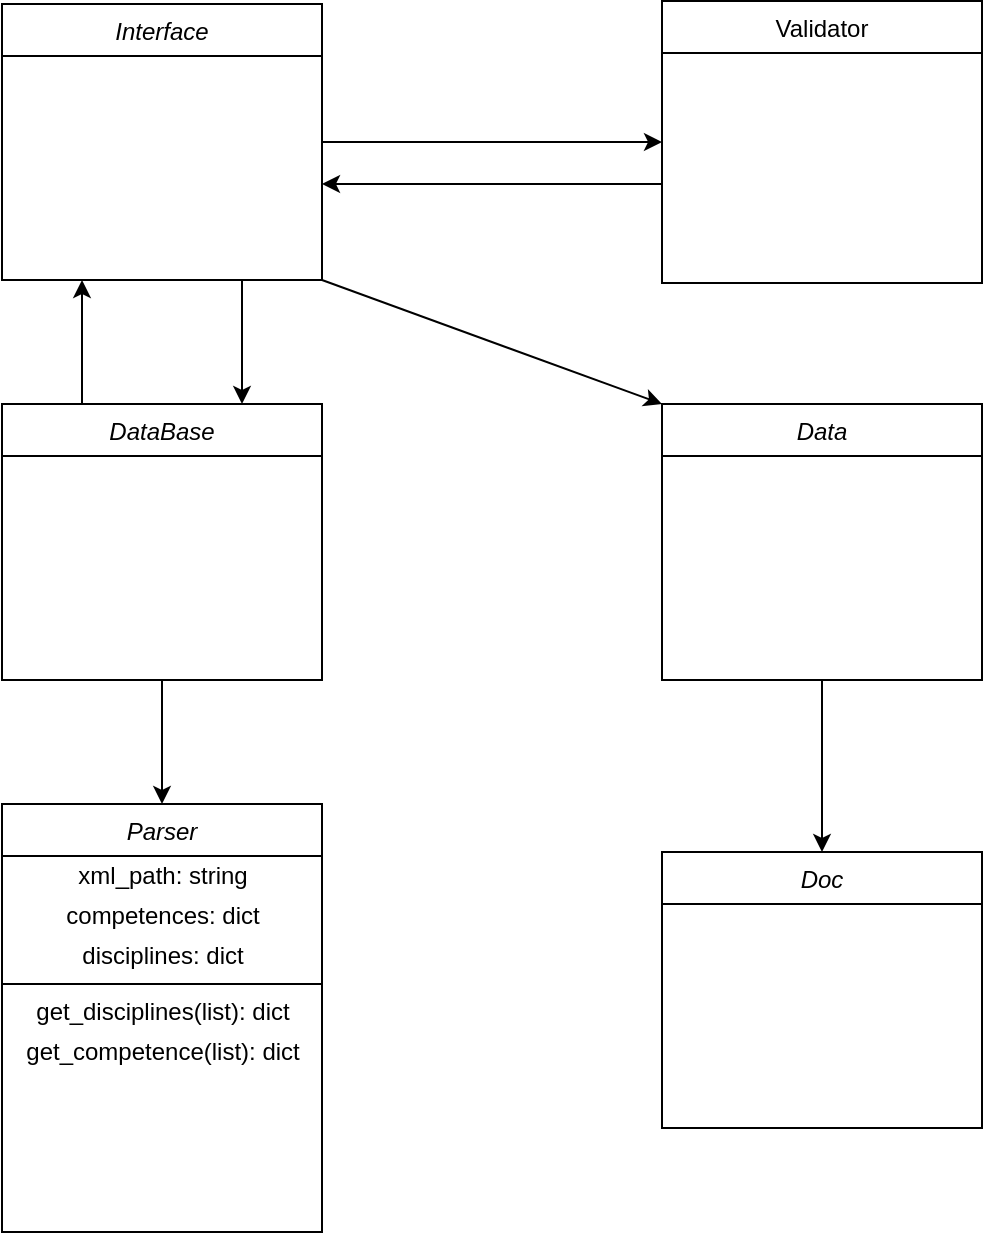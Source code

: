 <mxfile version="14.8.0" type="device"><diagram id="C5RBs43oDa-KdzZeNtuy" name="Page-1"><mxGraphModel dx="868" dy="482" grid="1" gridSize="10" guides="1" tooltips="1" connect="1" arrows="1" fold="1" page="1" pageScale="1" pageWidth="827" pageHeight="1169" math="0" shadow="0"><root><mxCell id="WIyWlLk6GJQsqaUBKTNV-0"/><mxCell id="WIyWlLk6GJQsqaUBKTNV-1" parent="WIyWlLk6GJQsqaUBKTNV-0"/><mxCell id="IRE0QzunVFR8A3HxUKwe-11" style="edgeStyle=orthogonalEdgeStyle;rounded=0;orthogonalLoop=1;jettySize=auto;html=1;entryX=0;entryY=0.5;entryDx=0;entryDy=0;" parent="WIyWlLk6GJQsqaUBKTNV-1" source="zkfFHV4jXpPFQw0GAbJ--0" target="zkfFHV4jXpPFQw0GAbJ--17" edge="1"><mxGeometry relative="1" as="geometry"><mxPoint x="300" y="189" as="targetPoint"/></mxGeometry></mxCell><mxCell id="IRE0QzunVFR8A3HxUKwe-14" style="rounded=0;orthogonalLoop=1;jettySize=auto;html=1;exitX=1;exitY=1;exitDx=0;exitDy=0;entryX=0;entryY=0;entryDx=0;entryDy=0;" parent="WIyWlLk6GJQsqaUBKTNV-1" source="zkfFHV4jXpPFQw0GAbJ--0" target="IRE0QzunVFR8A3HxUKwe-6" edge="1"><mxGeometry relative="1" as="geometry"><mxPoint x="300" y="320" as="targetPoint"/></mxGeometry></mxCell><mxCell id="IRE0QzunVFR8A3HxUKwe-17" style="edgeStyle=none;rounded=0;orthogonalLoop=1;jettySize=auto;html=1;exitX=0.75;exitY=1;exitDx=0;exitDy=0;entryX=0.75;entryY=0;entryDx=0;entryDy=0;" parent="WIyWlLk6GJQsqaUBKTNV-1" source="zkfFHV4jXpPFQw0GAbJ--0" target="IRE0QzunVFR8A3HxUKwe-4" edge="1"><mxGeometry relative="1" as="geometry"/></mxCell><mxCell id="zkfFHV4jXpPFQw0GAbJ--0" value="Interface" style="swimlane;fontStyle=2;align=center;verticalAlign=top;childLayout=stackLayout;horizontal=1;startSize=26;horizontalStack=0;resizeParent=1;resizeLast=0;collapsible=1;marginBottom=0;rounded=0;shadow=0;strokeWidth=1;" parent="WIyWlLk6GJQsqaUBKTNV-1" vertex="1"><mxGeometry x="40" y="120" width="160" height="138" as="geometry"><mxRectangle x="230" y="140" width="160" height="26" as="alternateBounds"/></mxGeometry></mxCell><mxCell id="IRE0QzunVFR8A3HxUKwe-13" style="edgeStyle=orthogonalEdgeStyle;rounded=0;orthogonalLoop=1;jettySize=auto;html=1;exitX=0;exitY=0.75;exitDx=0;exitDy=0;" parent="WIyWlLk6GJQsqaUBKTNV-1" source="zkfFHV4jXpPFQw0GAbJ--17" edge="1"><mxGeometry relative="1" as="geometry"><mxPoint x="200" y="210" as="targetPoint"/><Array as="points"><mxPoint x="300" y="210"/><mxPoint x="200" y="210"/></Array></mxGeometry></mxCell><mxCell id="zkfFHV4jXpPFQw0GAbJ--17" value="Validator" style="swimlane;fontStyle=0;align=center;verticalAlign=top;childLayout=stackLayout;horizontal=1;startSize=26;horizontalStack=0;resizeParent=1;resizeLast=0;collapsible=1;marginBottom=0;rounded=0;shadow=0;strokeWidth=1;" parent="WIyWlLk6GJQsqaUBKTNV-1" vertex="1"><mxGeometry x="370" y="118.5" width="160" height="141" as="geometry"><mxRectangle x="550" y="140" width="160" height="26" as="alternateBounds"/></mxGeometry></mxCell><mxCell id="IRE0QzunVFR8A3HxUKwe-16" style="edgeStyle=none;rounded=0;orthogonalLoop=1;jettySize=auto;html=1;exitX=0.25;exitY=0;exitDx=0;exitDy=0;entryX=0.25;entryY=1;entryDx=0;entryDy=0;" parent="WIyWlLk6GJQsqaUBKTNV-1" source="IRE0QzunVFR8A3HxUKwe-4" target="zkfFHV4jXpPFQw0GAbJ--0" edge="1"><mxGeometry relative="1" as="geometry"/></mxCell><mxCell id="IRE0QzunVFR8A3HxUKwe-18" style="edgeStyle=none;rounded=0;orthogonalLoop=1;jettySize=auto;html=1;entryX=0.5;entryY=0;entryDx=0;entryDy=0;" parent="WIyWlLk6GJQsqaUBKTNV-1" source="IRE0QzunVFR8A3HxUKwe-4" target="IRE0QzunVFR8A3HxUKwe-5" edge="1"><mxGeometry relative="1" as="geometry"/></mxCell><mxCell id="IRE0QzunVFR8A3HxUKwe-4" value="DataBase" style="swimlane;fontStyle=2;align=center;verticalAlign=top;childLayout=stackLayout;horizontal=1;startSize=26;horizontalStack=0;resizeParent=1;resizeLast=0;collapsible=1;marginBottom=0;rounded=0;shadow=0;strokeWidth=1;" parent="WIyWlLk6GJQsqaUBKTNV-1" vertex="1"><mxGeometry x="40" y="320" width="160" height="138" as="geometry"><mxRectangle x="230" y="140" width="160" height="26" as="alternateBounds"/></mxGeometry></mxCell><mxCell id="IRE0QzunVFR8A3HxUKwe-5" value="Parser" style="swimlane;fontStyle=2;align=center;verticalAlign=top;childLayout=stackLayout;horizontal=1;startSize=26;horizontalStack=0;resizeParent=1;resizeLast=0;collapsible=1;marginBottom=0;rounded=0;shadow=0;strokeWidth=1;" parent="WIyWlLk6GJQsqaUBKTNV-1" vertex="1"><mxGeometry x="40" y="520" width="160" height="214" as="geometry"><mxRectangle x="230" y="140" width="160" height="26" as="alternateBounds"/></mxGeometry></mxCell><mxCell id="9gGEMAK4AXhW7FF_PXsO-18" value="xml_path: string" style="text;html=1;align=center;verticalAlign=middle;resizable=0;points=[];autosize=1;strokeColor=none;" vertex="1" parent="IRE0QzunVFR8A3HxUKwe-5"><mxGeometry y="26" width="160" height="20" as="geometry"/></mxCell><mxCell id="9gGEMAK4AXhW7FF_PXsO-1" value="competences: dict" style="text;html=1;align=center;verticalAlign=middle;resizable=0;points=[];autosize=1;strokeColor=none;" vertex="1" parent="IRE0QzunVFR8A3HxUKwe-5"><mxGeometry y="46" width="160" height="20" as="geometry"/></mxCell><mxCell id="9gGEMAK4AXhW7FF_PXsO-14" value="disciplines: dict" style="text;html=1;align=center;verticalAlign=middle;resizable=0;points=[];autosize=1;strokeColor=none;" vertex="1" parent="IRE0QzunVFR8A3HxUKwe-5"><mxGeometry y="66" width="160" height="20" as="geometry"/></mxCell><mxCell id="9gGEMAK4AXhW7FF_PXsO-15" value="" style="line;strokeWidth=1;fillColor=none;align=left;verticalAlign=middle;spacingTop=-1;spacingLeft=3;spacingRight=3;rotatable=0;labelPosition=right;points=[];portConstraint=eastwest;" vertex="1" parent="IRE0QzunVFR8A3HxUKwe-5"><mxGeometry y="86" width="160" height="8" as="geometry"/></mxCell><mxCell id="9gGEMAK4AXhW7FF_PXsO-17" value="get_disciplines(list): dict" style="text;html=1;align=center;verticalAlign=middle;resizable=0;points=[];autosize=1;strokeColor=none;" vertex="1" parent="IRE0QzunVFR8A3HxUKwe-5"><mxGeometry y="94" width="160" height="20" as="geometry"/></mxCell><mxCell id="9gGEMAK4AXhW7FF_PXsO-16" value="get_competence(list): dict" style="text;html=1;align=center;verticalAlign=middle;resizable=0;points=[];autosize=1;strokeColor=none;" vertex="1" parent="IRE0QzunVFR8A3HxUKwe-5"><mxGeometry y="114" width="160" height="20" as="geometry"/></mxCell><mxCell id="IRE0QzunVFR8A3HxUKwe-15" style="edgeStyle=none;rounded=0;orthogonalLoop=1;jettySize=auto;html=1;entryX=0.5;entryY=0;entryDx=0;entryDy=0;" parent="WIyWlLk6GJQsqaUBKTNV-1" source="IRE0QzunVFR8A3HxUKwe-6" target="IRE0QzunVFR8A3HxUKwe-7" edge="1"><mxGeometry relative="1" as="geometry"/></mxCell><mxCell id="IRE0QzunVFR8A3HxUKwe-6" value="Data" style="swimlane;fontStyle=2;align=center;verticalAlign=top;childLayout=stackLayout;horizontal=1;startSize=26;horizontalStack=0;resizeParent=1;resizeLast=0;collapsible=1;marginBottom=0;rounded=0;shadow=0;strokeWidth=1;" parent="WIyWlLk6GJQsqaUBKTNV-1" vertex="1"><mxGeometry x="370" y="320" width="160" height="138" as="geometry"><mxRectangle x="230" y="140" width="160" height="26" as="alternateBounds"/></mxGeometry></mxCell><mxCell id="IRE0QzunVFR8A3HxUKwe-7" value="Doc" style="swimlane;fontStyle=2;align=center;verticalAlign=top;childLayout=stackLayout;horizontal=1;startSize=26;horizontalStack=0;resizeParent=1;resizeLast=0;collapsible=1;marginBottom=0;rounded=0;shadow=0;strokeWidth=1;" parent="WIyWlLk6GJQsqaUBKTNV-1" vertex="1"><mxGeometry x="370" y="544" width="160" height="138" as="geometry"><mxRectangle x="230" y="140" width="160" height="26" as="alternateBounds"/></mxGeometry></mxCell></root></mxGraphModel></diagram></mxfile>